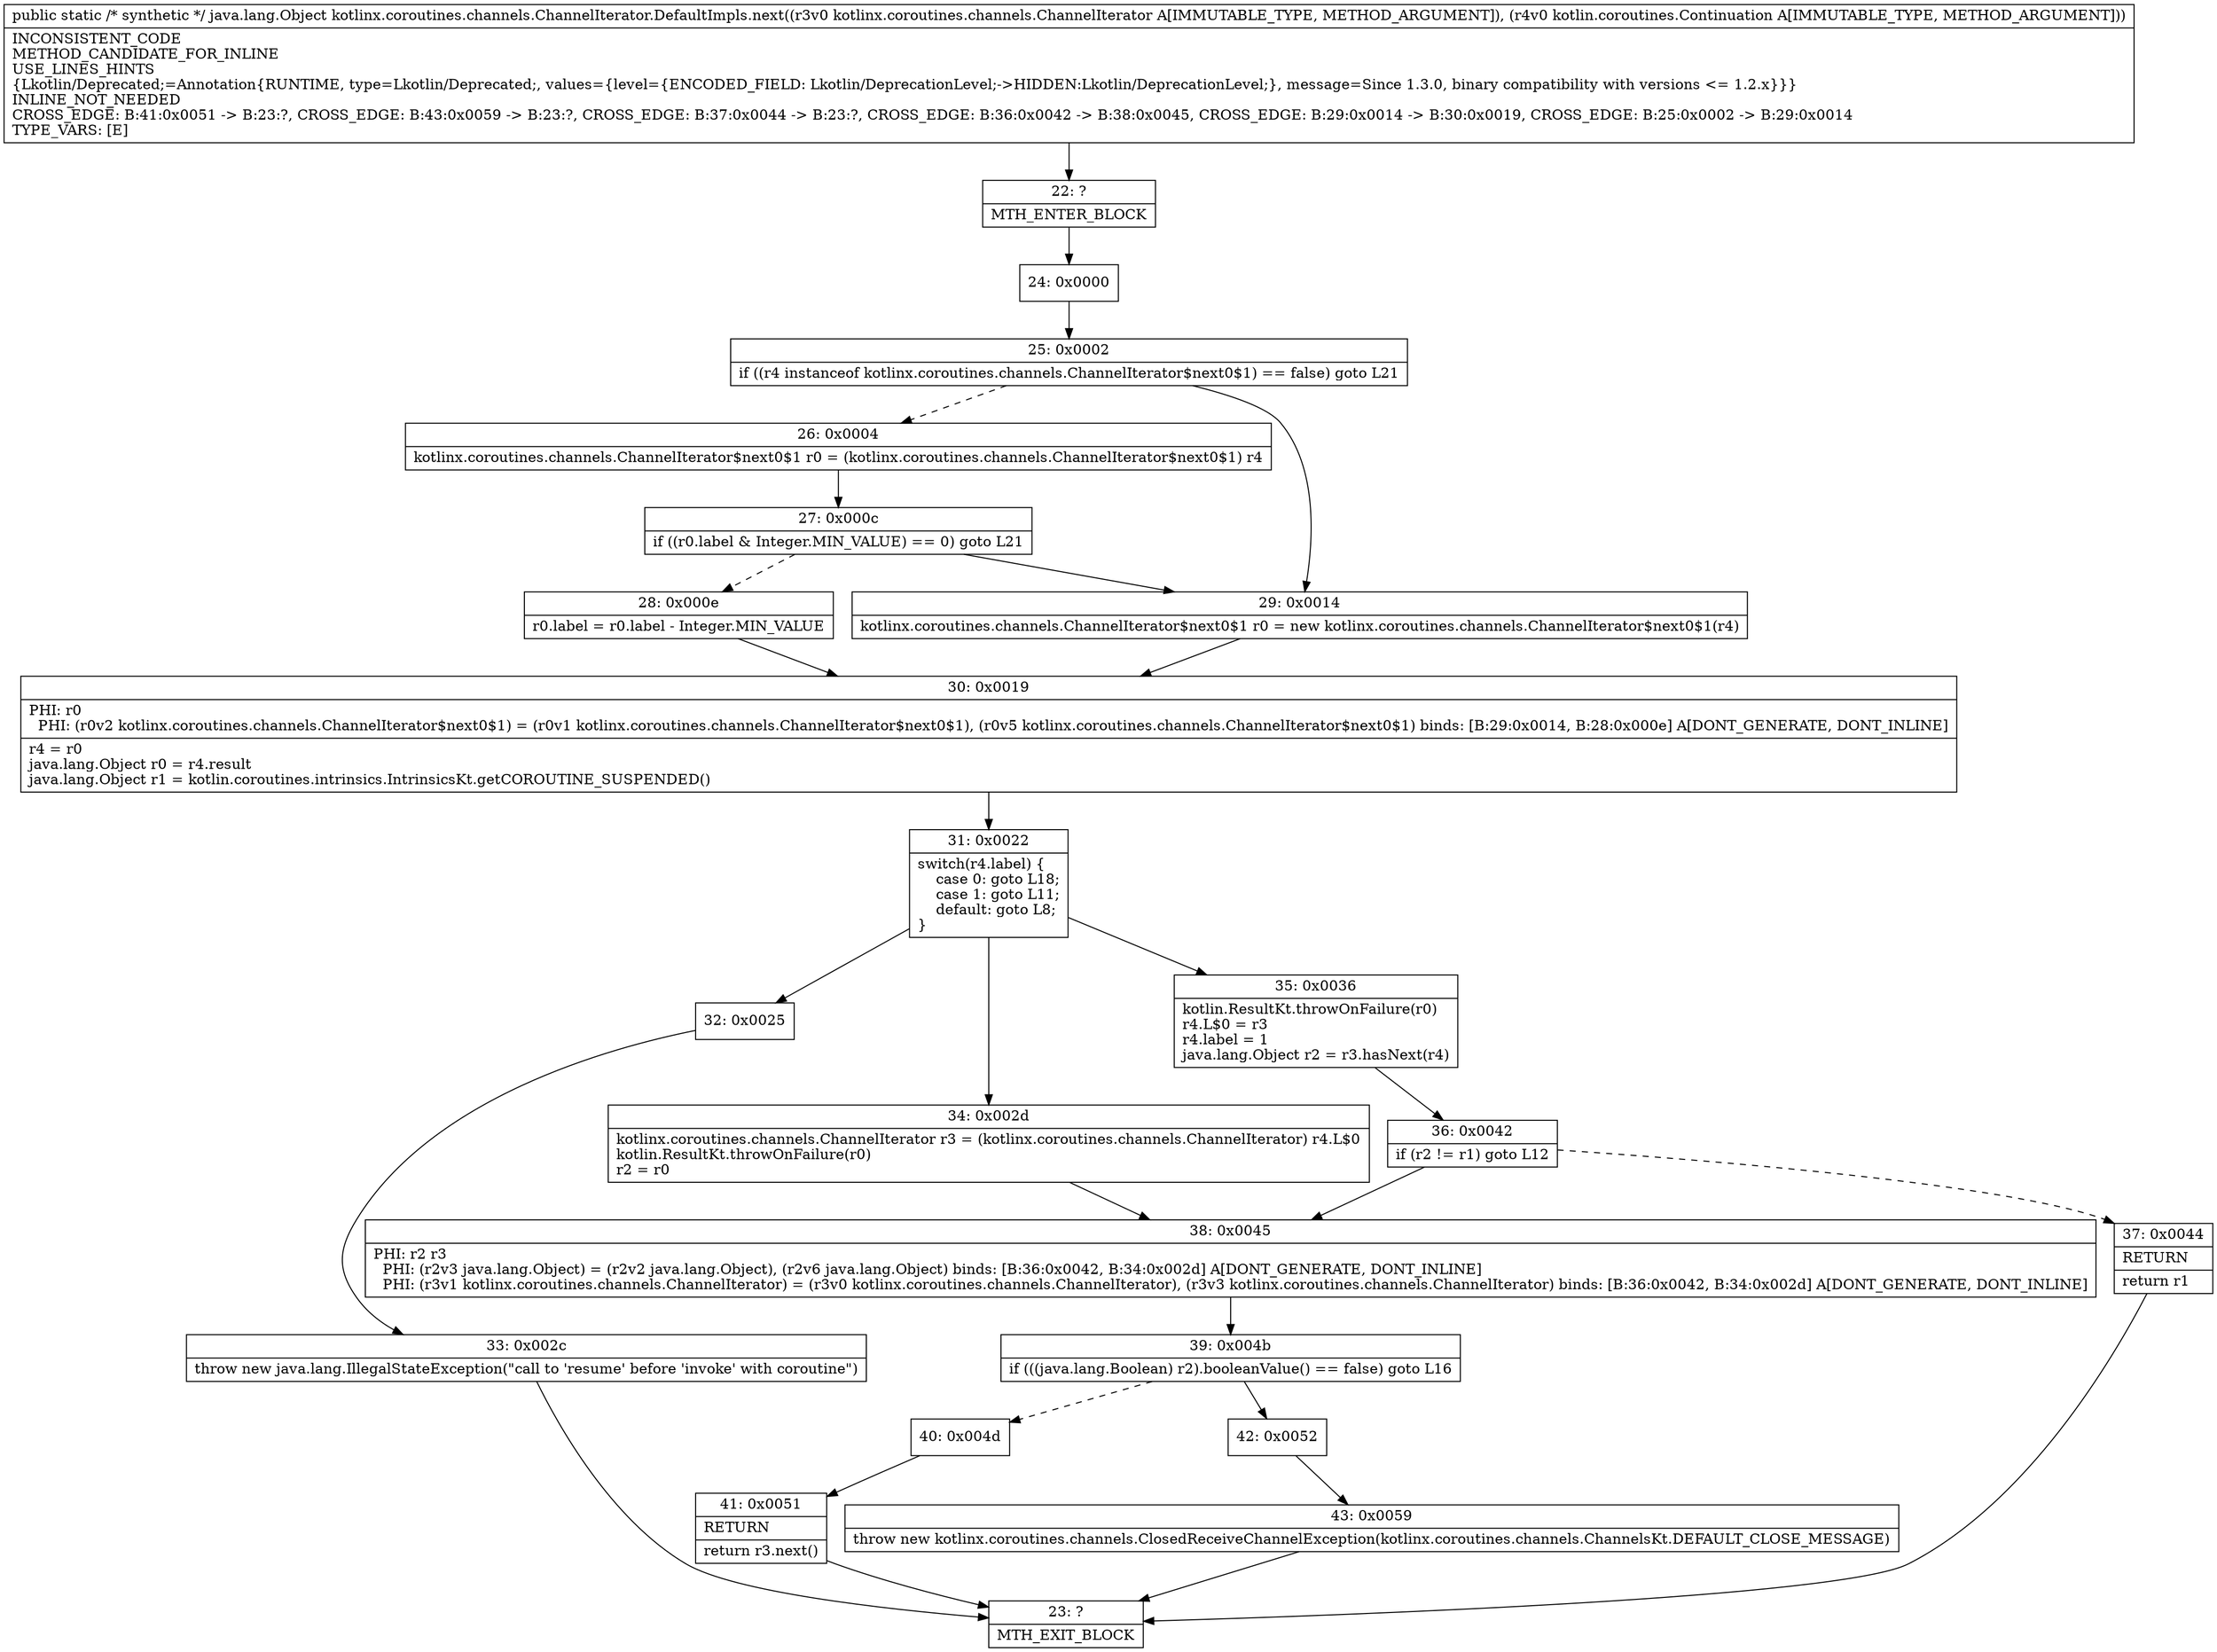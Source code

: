 digraph "CFG forkotlinx.coroutines.channels.ChannelIterator.DefaultImpls.next(Lkotlinx\/coroutines\/channels\/ChannelIterator;Lkotlin\/coroutines\/Continuation;)Ljava\/lang\/Object;" {
Node_22 [shape=record,label="{22\:\ ?|MTH_ENTER_BLOCK\l}"];
Node_24 [shape=record,label="{24\:\ 0x0000}"];
Node_25 [shape=record,label="{25\:\ 0x0002|if ((r4 instanceof kotlinx.coroutines.channels.ChannelIterator$next0$1) == false) goto L21\l}"];
Node_26 [shape=record,label="{26\:\ 0x0004|kotlinx.coroutines.channels.ChannelIterator$next0$1 r0 = (kotlinx.coroutines.channels.ChannelIterator$next0$1) r4\l}"];
Node_27 [shape=record,label="{27\:\ 0x000c|if ((r0.label & Integer.MIN_VALUE) == 0) goto L21\l}"];
Node_28 [shape=record,label="{28\:\ 0x000e|r0.label = r0.label \- Integer.MIN_VALUE\l}"];
Node_30 [shape=record,label="{30\:\ 0x0019|PHI: r0 \l  PHI: (r0v2 kotlinx.coroutines.channels.ChannelIterator$next0$1) = (r0v1 kotlinx.coroutines.channels.ChannelIterator$next0$1), (r0v5 kotlinx.coroutines.channels.ChannelIterator$next0$1) binds: [B:29:0x0014, B:28:0x000e] A[DONT_GENERATE, DONT_INLINE]\l|r4 = r0\ljava.lang.Object r0 = r4.result\ljava.lang.Object r1 = kotlin.coroutines.intrinsics.IntrinsicsKt.getCOROUTINE_SUSPENDED()\l}"];
Node_31 [shape=record,label="{31\:\ 0x0022|switch(r4.label) \{\l    case 0: goto L18;\l    case 1: goto L11;\l    default: goto L8;\l\}\l}"];
Node_32 [shape=record,label="{32\:\ 0x0025}"];
Node_33 [shape=record,label="{33\:\ 0x002c|throw new java.lang.IllegalStateException(\"call to 'resume' before 'invoke' with coroutine\")\l}"];
Node_23 [shape=record,label="{23\:\ ?|MTH_EXIT_BLOCK\l}"];
Node_34 [shape=record,label="{34\:\ 0x002d|kotlinx.coroutines.channels.ChannelIterator r3 = (kotlinx.coroutines.channels.ChannelIterator) r4.L$0\lkotlin.ResultKt.throwOnFailure(r0)\lr2 = r0\l}"];
Node_38 [shape=record,label="{38\:\ 0x0045|PHI: r2 r3 \l  PHI: (r2v3 java.lang.Object) = (r2v2 java.lang.Object), (r2v6 java.lang.Object) binds: [B:36:0x0042, B:34:0x002d] A[DONT_GENERATE, DONT_INLINE]\l  PHI: (r3v1 kotlinx.coroutines.channels.ChannelIterator) = (r3v0 kotlinx.coroutines.channels.ChannelIterator), (r3v3 kotlinx.coroutines.channels.ChannelIterator) binds: [B:36:0x0042, B:34:0x002d] A[DONT_GENERATE, DONT_INLINE]\l}"];
Node_39 [shape=record,label="{39\:\ 0x004b|if (((java.lang.Boolean) r2).booleanValue() == false) goto L16\l}"];
Node_40 [shape=record,label="{40\:\ 0x004d}"];
Node_41 [shape=record,label="{41\:\ 0x0051|RETURN\l|return r3.next()\l}"];
Node_42 [shape=record,label="{42\:\ 0x0052}"];
Node_43 [shape=record,label="{43\:\ 0x0059|throw new kotlinx.coroutines.channels.ClosedReceiveChannelException(kotlinx.coroutines.channels.ChannelsKt.DEFAULT_CLOSE_MESSAGE)\l}"];
Node_35 [shape=record,label="{35\:\ 0x0036|kotlin.ResultKt.throwOnFailure(r0)\lr4.L$0 = r3\lr4.label = 1\ljava.lang.Object r2 = r3.hasNext(r4)\l}"];
Node_36 [shape=record,label="{36\:\ 0x0042|if (r2 != r1) goto L12\l}"];
Node_37 [shape=record,label="{37\:\ 0x0044|RETURN\l|return r1\l}"];
Node_29 [shape=record,label="{29\:\ 0x0014|kotlinx.coroutines.channels.ChannelIterator$next0$1 r0 = new kotlinx.coroutines.channels.ChannelIterator$next0$1(r4)\l}"];
MethodNode[shape=record,label="{public static \/* synthetic *\/ java.lang.Object kotlinx.coroutines.channels.ChannelIterator.DefaultImpls.next((r3v0 kotlinx.coroutines.channels.ChannelIterator A[IMMUTABLE_TYPE, METHOD_ARGUMENT]), (r4v0 kotlin.coroutines.Continuation A[IMMUTABLE_TYPE, METHOD_ARGUMENT]))  | INCONSISTENT_CODE\lMETHOD_CANDIDATE_FOR_INLINE\lUSE_LINES_HINTS\l\{Lkotlin\/Deprecated;=Annotation\{RUNTIME, type=Lkotlin\/Deprecated;, values=\{level=\{ENCODED_FIELD: Lkotlin\/DeprecationLevel;\-\>HIDDEN:Lkotlin\/DeprecationLevel;\}, message=Since 1.3.0, binary compatibility with versions \<= 1.2.x\}\}\}\lINLINE_NOT_NEEDED\lCROSS_EDGE: B:41:0x0051 \-\> B:23:?, CROSS_EDGE: B:43:0x0059 \-\> B:23:?, CROSS_EDGE: B:37:0x0044 \-\> B:23:?, CROSS_EDGE: B:36:0x0042 \-\> B:38:0x0045, CROSS_EDGE: B:29:0x0014 \-\> B:30:0x0019, CROSS_EDGE: B:25:0x0002 \-\> B:29:0x0014\lTYPE_VARS: [E]\l}"];
MethodNode -> Node_22;Node_22 -> Node_24;
Node_24 -> Node_25;
Node_25 -> Node_26[style=dashed];
Node_25 -> Node_29;
Node_26 -> Node_27;
Node_27 -> Node_28[style=dashed];
Node_27 -> Node_29;
Node_28 -> Node_30;
Node_30 -> Node_31;
Node_31 -> Node_32;
Node_31 -> Node_34;
Node_31 -> Node_35;
Node_32 -> Node_33;
Node_33 -> Node_23;
Node_34 -> Node_38;
Node_38 -> Node_39;
Node_39 -> Node_40[style=dashed];
Node_39 -> Node_42;
Node_40 -> Node_41;
Node_41 -> Node_23;
Node_42 -> Node_43;
Node_43 -> Node_23;
Node_35 -> Node_36;
Node_36 -> Node_37[style=dashed];
Node_36 -> Node_38;
Node_37 -> Node_23;
Node_29 -> Node_30;
}

